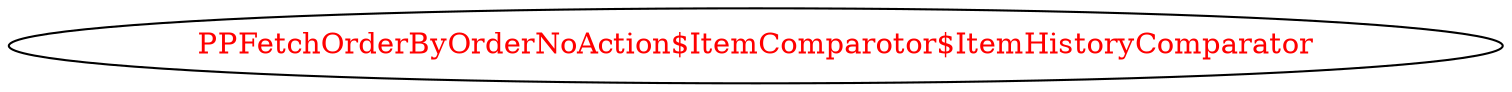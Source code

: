 digraph dependencyGraph {
 concentrate=true;
 ranksep="2.0";
 rankdir="LR"; 
 splines="ortho";
"PPFetchOrderByOrderNoAction$ItemComparotor$ItemHistoryComparator" [fontcolor="red"];
}